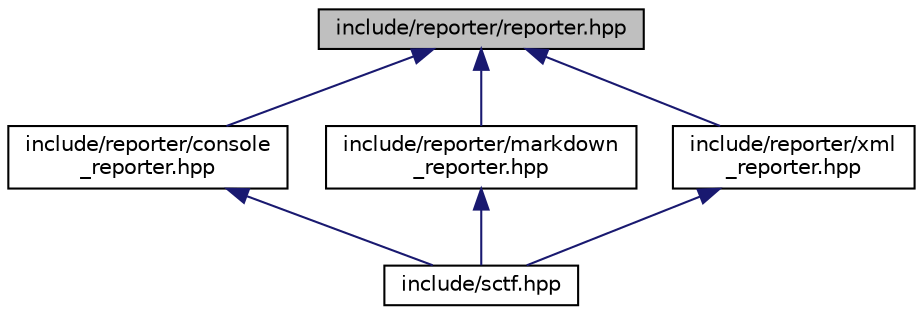 digraph "include/reporter/reporter.hpp"
{
  edge [fontname="Helvetica",fontsize="10",labelfontname="Helvetica",labelfontsize="10"];
  node [fontname="Helvetica",fontsize="10",shape=record];
  Node29 [label="include/reporter/reporter.hpp",height=0.2,width=0.4,color="black", fillcolor="grey75", style="filled", fontcolor="black"];
  Node29 -> Node30 [dir="back",color="midnightblue",fontsize="10",style="solid",fontname="Helvetica"];
  Node30 [label="include/reporter/console\l_reporter.hpp",height=0.2,width=0.4,color="black", fillcolor="white", style="filled",URL="$console__reporter_8hpp_source.html"];
  Node30 -> Node31 [dir="back",color="midnightblue",fontsize="10",style="solid",fontname="Helvetica"];
  Node31 [label="include/sctf.hpp",height=0.2,width=0.4,color="black", fillcolor="white", style="filled",URL="$sctf_8hpp.html"];
  Node29 -> Node32 [dir="back",color="midnightblue",fontsize="10",style="solid",fontname="Helvetica"];
  Node32 [label="include/reporter/markdown\l_reporter.hpp",height=0.2,width=0.4,color="black", fillcolor="white", style="filled",URL="$markdown__reporter_8hpp_source.html"];
  Node32 -> Node31 [dir="back",color="midnightblue",fontsize="10",style="solid",fontname="Helvetica"];
  Node29 -> Node33 [dir="back",color="midnightblue",fontsize="10",style="solid",fontname="Helvetica"];
  Node33 [label="include/reporter/xml\l_reporter.hpp",height=0.2,width=0.4,color="black", fillcolor="white", style="filled",URL="$xml__reporter_8hpp_source.html"];
  Node33 -> Node31 [dir="back",color="midnightblue",fontsize="10",style="solid",fontname="Helvetica"];
}
